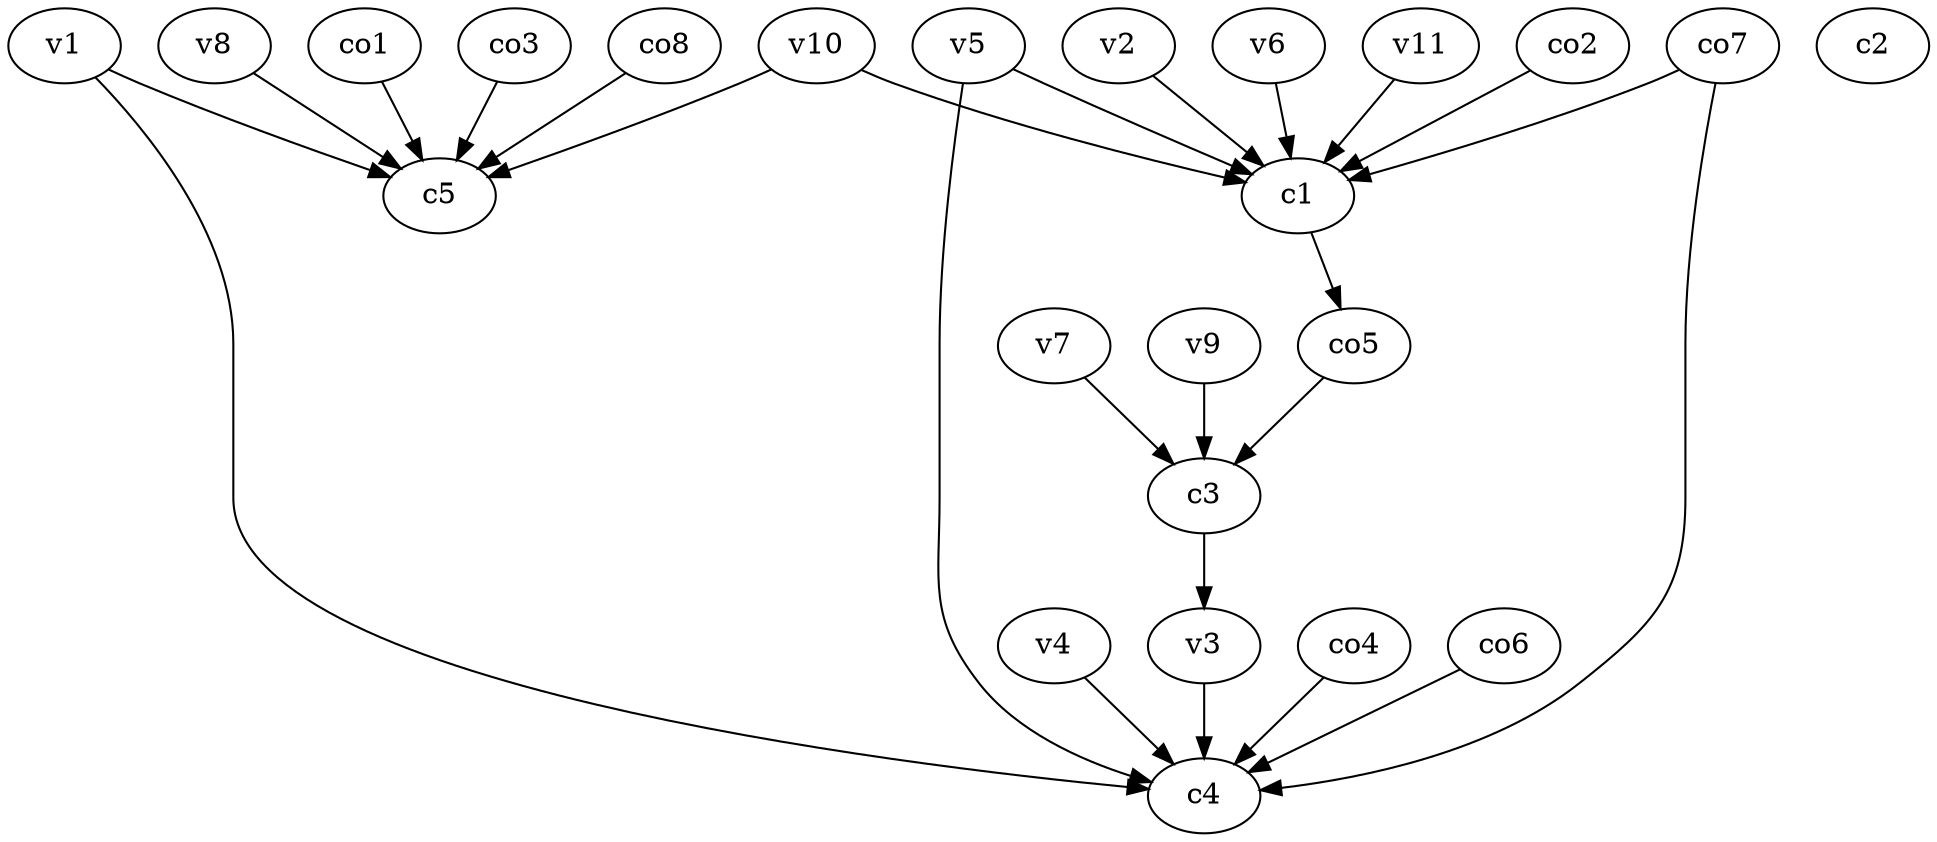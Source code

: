 strict digraph  {
c1;
c2;
c3;
c4;
c5;
v1;
v2;
v3;
v4;
v5;
v6;
v7;
v8;
v9;
v10;
v11;
co1;
co2;
co3;
co4;
co5;
co6;
co7;
co8;
c1 -> co5  [weight=1];
c3 -> v3  [weight=1];
v1 -> c5  [weight=1];
v1 -> c4  [weight=1];
v2 -> c1  [weight=1];
v3 -> c4  [weight=1];
v4 -> c4  [weight=1];
v5 -> c1  [weight=1];
v5 -> c4  [weight=1];
v6 -> c1  [weight=1];
v7 -> c3  [weight=1];
v8 -> c5  [weight=1];
v9 -> c3  [weight=1];
v10 -> c5  [weight=1];
v10 -> c1  [weight=1];
v11 -> c1  [weight=1];
co1 -> c5  [weight=1];
co2 -> c1  [weight=1];
co3 -> c5  [weight=1];
co4 -> c4  [weight=1];
co5 -> c3  [weight=1];
co6 -> c4  [weight=1];
co7 -> c1  [weight=1];
co7 -> c4  [weight=1];
co8 -> c5  [weight=1];
}
